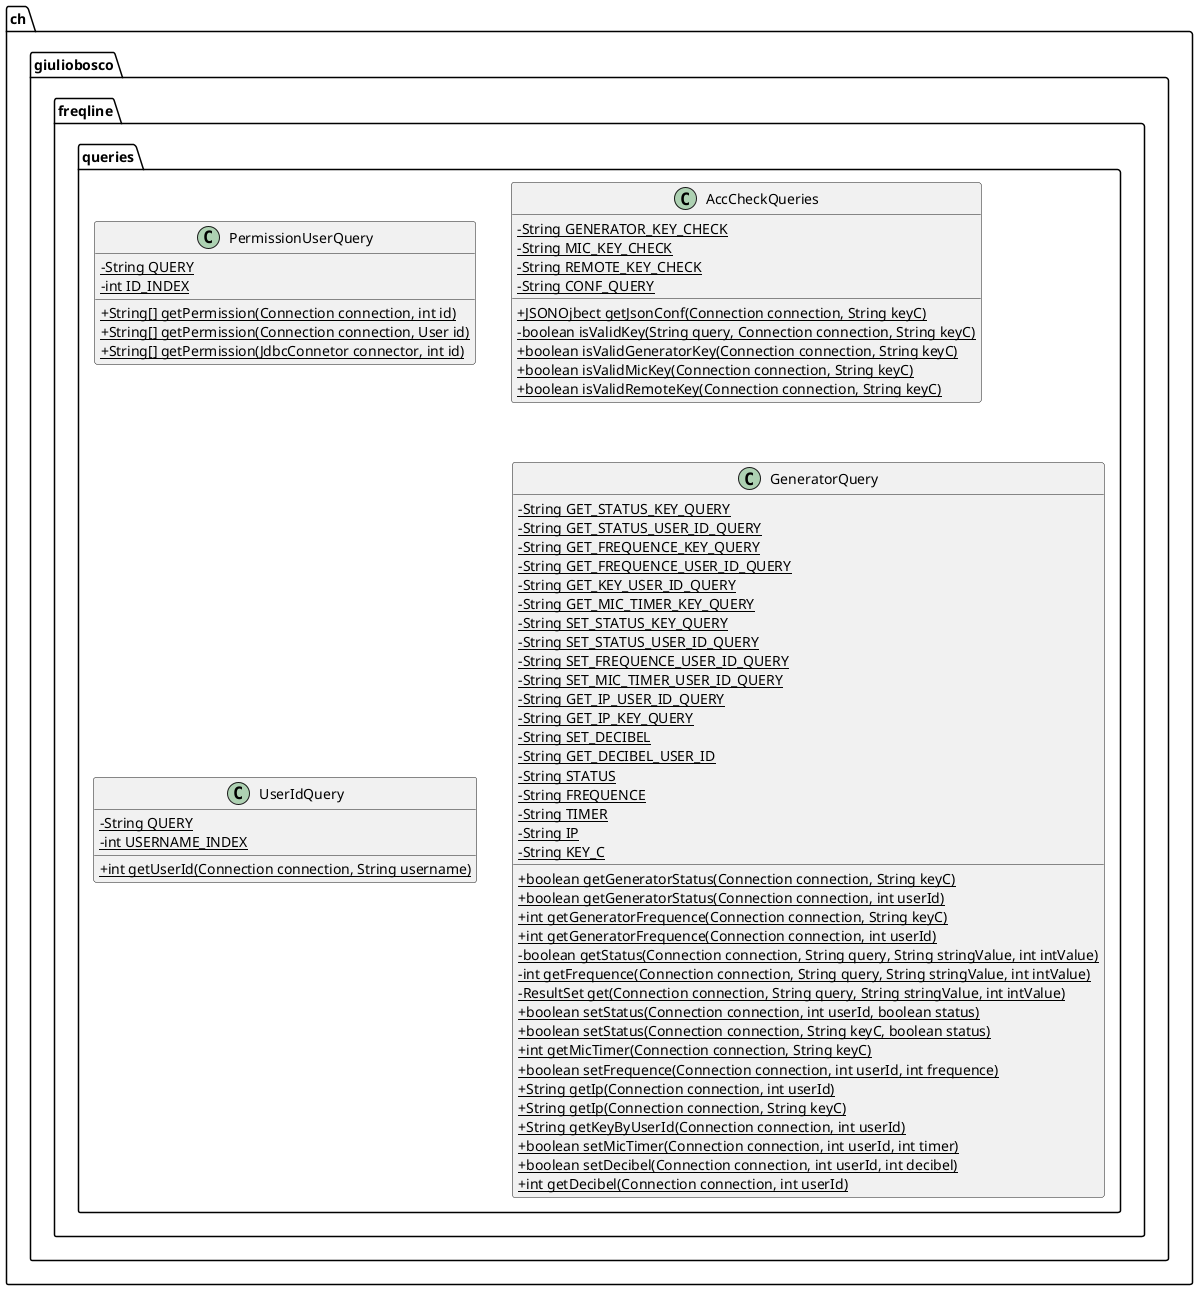 @startuml
skinparam classAttributeIconSize 0

package ch.giuliobosco.freqline.queries {

    class PermissionUserQuery {
        - {static} String QUERY
        - {static} int ID_INDEX 
        + {static} String[] getPermission(Connection connection, int id)
        + {static} String[] getPermission(Connection connection, User id)
        + {static} String[] getPermission(JdbcConnetor connector, int id)
    }

    class AccCheckQueries {
        - {static} String GENERATOR_KEY_CHECK
        - {static} String MIC_KEY_CHECK
        - {static} String REMOTE_KEY_CHECK
        - {static} String CONF_QUERY
        + {static} JSONOjbect getJsonConf(Connection connection, String keyC)
        - {static} boolean isValidKey(String query, Connection connection, String keyC)
        + {static} boolean isValidGeneratorKey(Connection connection, String keyC)
        + {static} boolean isValidMicKey(Connection connection, String keyC)
        + {static} boolean isValidRemoteKey(Connection connection, String keyC)
    }

    class UserIdQuery {
        - {static} String QUERY
        - {static} int USERNAME_INDEX
        + {static} int getUserId(Connection connection, String username)
    }

    class GeneratorQuery {
        - {static} String GET_STATUS_KEY_QUERY
        - {static} String GET_STATUS_USER_ID_QUERY
        - {static} String GET_FREQUENCE_KEY_QUERY
        - {static} String GET_FREQUENCE_USER_ID_QUERY
        - {static} String GET_KEY_USER_ID_QUERY
        - {static} String GET_MIC_TIMER_KEY_QUERY
        - {static} String SET_STATUS_KEY_QUERY
        - {static} String SET_STATUS_USER_ID_QUERY
        - {static} String SET_FREQUENCE_USER_ID_QUERY
        - {static} String SET_MIC_TIMER_USER_ID_QUERY
        - {static} String GET_IP_USER_ID_QUERY
        - {static} String GET_IP_KEY_QUERY
        - {static} String SET_DECIBEL
        - {static} String GET_DECIBEL_USER_ID
        - {static} String STATUS
        - {static} String FREQUENCE
        - {static} String TIMER
        - {static} String IP
        - {static} String KEY_C
        + {static} boolean getGeneratorStatus(Connection connection, String keyC)
        + {static} boolean getGeneratorStatus(Connection connection, int userId)
        + {static} int getGeneratorFrequence(Connection connection, String keyC)
        + {static} int getGeneratorFrequence(Connection connection, int userId)
        - {static} boolean getStatus(Connection connection, String query, String stringValue, int intValue)
        - {static} int getFrequence(Connection connection, String query, String stringValue, int intValue)
        - {static} ResultSet get(Connection connection, String query, String stringValue, int intValue)
        + {static} boolean setStatus(Connection connection, int userId, boolean status)
        + {static} boolean setStatus(Connection connection, String keyC, boolean status)
        + {static} int getMicTimer(Connection connection, String keyC)
        + {static} boolean setFrequence(Connection connection, int userId, int frequence)
        + {static} String getIp(Connection connection, int userId)
        + {static} String getIp(Connection connection, String keyC)
        + {static} String getKeyByUserId(Connection connection, int userId)
        + {static} boolean setMicTimer(Connection connection, int userId, int timer)
        + {static} boolean setDecibel(Connection connection, int userId, int decibel)
        + {static} int getDecibel(Connection connection, int userId)
    }
}
@enduml